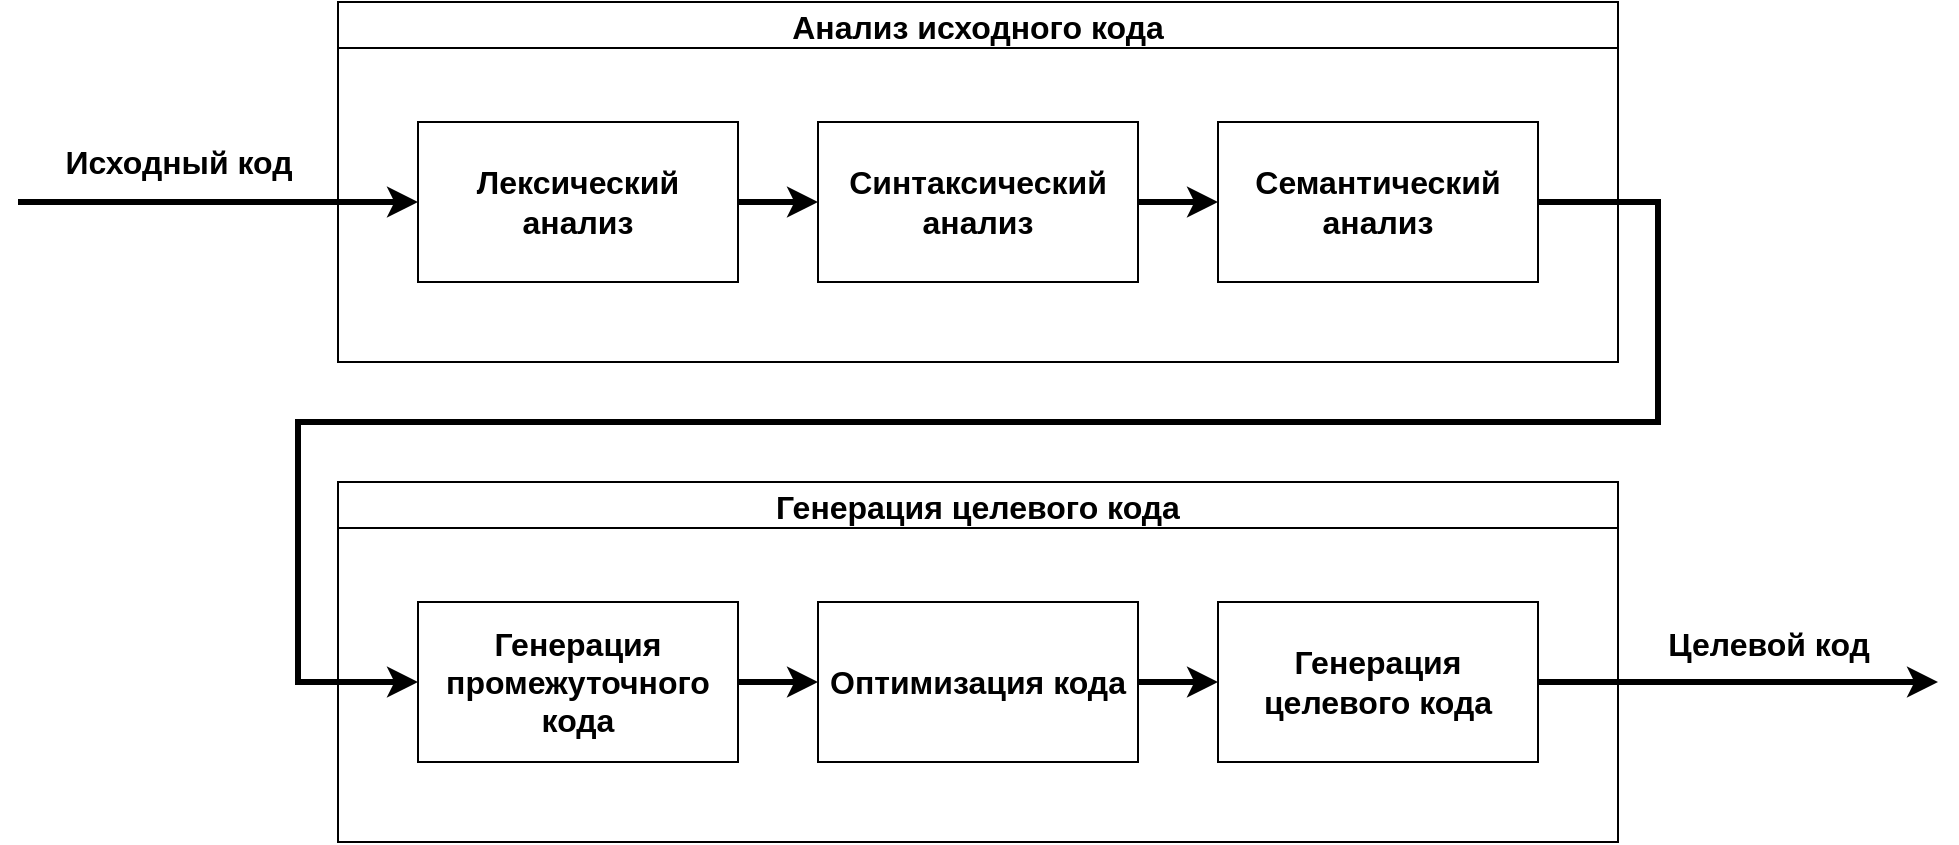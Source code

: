 <mxfile version="14.7.7" type="device"><diagram id="cZO-FC0vxGvAR6YG1ICz" name="Page-1"><mxGraphModel dx="1822" dy="772" grid="1" gridSize="10" guides="1" tooltips="1" connect="1" arrows="1" fold="1" page="0" pageScale="1" pageWidth="827" pageHeight="1169" math="0" shadow="0"><root><mxCell id="0"/><mxCell id="1" parent="0"/><mxCell id="bVuxFmJzYKNA900xDxdA-13" style="edgeStyle=orthogonalEdgeStyle;rounded=0;orthogonalLoop=1;jettySize=auto;html=1;exitX=1;exitY=0.5;exitDx=0;exitDy=0;entryX=0;entryY=0.5;entryDx=0;entryDy=0;strokeWidth=3;fontSize=16;fontStyle=1" edge="1" parent="1" source="bVuxFmJzYKNA900xDxdA-6" target="bVuxFmJzYKNA900xDxdA-9"><mxGeometry relative="1" as="geometry"><Array as="points"><mxPoint x="580" y="200"/><mxPoint x="580" y="310"/><mxPoint x="-100" y="310"/><mxPoint x="-100" y="440"/></Array></mxGeometry></mxCell><mxCell id="bVuxFmJzYKNA900xDxdA-2" value="Анализ исходного кода" style="swimlane;fontSize=16;fontStyle=1" vertex="1" parent="1"><mxGeometry x="-80" y="100" width="640" height="180" as="geometry"/></mxCell><mxCell id="bVuxFmJzYKNA900xDxdA-14" style="edgeStyle=orthogonalEdgeStyle;rounded=0;orthogonalLoop=1;jettySize=auto;html=1;exitX=1;exitY=0.5;exitDx=0;exitDy=0;entryX=0;entryY=0.5;entryDx=0;entryDy=0;strokeWidth=3;fontSize=16;fontStyle=1" edge="1" parent="bVuxFmJzYKNA900xDxdA-2" source="bVuxFmJzYKNA900xDxdA-4" target="bVuxFmJzYKNA900xDxdA-5"><mxGeometry relative="1" as="geometry"/></mxCell><mxCell id="bVuxFmJzYKNA900xDxdA-4" value="Лексический анализ" style="rounded=0;whiteSpace=wrap;html=1;fontSize=16;fontStyle=1" vertex="1" parent="bVuxFmJzYKNA900xDxdA-2"><mxGeometry x="40" y="60" width="160" height="80" as="geometry"/></mxCell><mxCell id="bVuxFmJzYKNA900xDxdA-15" style="edgeStyle=orthogonalEdgeStyle;rounded=0;orthogonalLoop=1;jettySize=auto;html=1;exitX=1;exitY=0.5;exitDx=0;exitDy=0;strokeWidth=3;fontSize=16;fontStyle=1" edge="1" parent="bVuxFmJzYKNA900xDxdA-2" source="bVuxFmJzYKNA900xDxdA-5" target="bVuxFmJzYKNA900xDxdA-6"><mxGeometry relative="1" as="geometry"/></mxCell><mxCell id="bVuxFmJzYKNA900xDxdA-5" value="Синтаксический анализ" style="rounded=0;whiteSpace=wrap;html=1;fontSize=16;fontStyle=1" vertex="1" parent="bVuxFmJzYKNA900xDxdA-2"><mxGeometry x="240" y="60" width="160" height="80" as="geometry"/></mxCell><mxCell id="bVuxFmJzYKNA900xDxdA-6" value="Семантический анализ" style="rounded=0;whiteSpace=wrap;html=1;fontSize=16;fontStyle=1" vertex="1" parent="bVuxFmJzYKNA900xDxdA-2"><mxGeometry x="440" y="60" width="160" height="80" as="geometry"/></mxCell><mxCell id="bVuxFmJzYKNA900xDxdA-3" value="Генерация целевого кода" style="swimlane;fontSize=16;fontStyle=1" vertex="1" parent="1"><mxGeometry x="-80" y="340" width="640" height="180" as="geometry"/></mxCell><mxCell id="bVuxFmJzYKNA900xDxdA-17" style="edgeStyle=orthogonalEdgeStyle;rounded=0;orthogonalLoop=1;jettySize=auto;html=1;exitX=1;exitY=0.5;exitDx=0;exitDy=0;entryX=0;entryY=0.5;entryDx=0;entryDy=0;strokeWidth=3;fontSize=16;fontStyle=1" edge="1" parent="bVuxFmJzYKNA900xDxdA-3" source="bVuxFmJzYKNA900xDxdA-9" target="bVuxFmJzYKNA900xDxdA-10"><mxGeometry relative="1" as="geometry"/></mxCell><mxCell id="bVuxFmJzYKNA900xDxdA-9" value="Генерация промежуточного кода" style="rounded=0;whiteSpace=wrap;html=1;fontSize=16;fontStyle=1" vertex="1" parent="bVuxFmJzYKNA900xDxdA-3"><mxGeometry x="40" y="60" width="160" height="80" as="geometry"/></mxCell><mxCell id="bVuxFmJzYKNA900xDxdA-18" style="edgeStyle=orthogonalEdgeStyle;rounded=0;orthogonalLoop=1;jettySize=auto;html=1;exitX=1;exitY=0.5;exitDx=0;exitDy=0;entryX=0;entryY=0.5;entryDx=0;entryDy=0;strokeWidth=3;fontSize=16;fontStyle=1" edge="1" parent="bVuxFmJzYKNA900xDxdA-3" source="bVuxFmJzYKNA900xDxdA-10" target="bVuxFmJzYKNA900xDxdA-12"><mxGeometry relative="1" as="geometry"/></mxCell><mxCell id="bVuxFmJzYKNA900xDxdA-10" value="Оптимизация кода" style="rounded=0;whiteSpace=wrap;html=1;fontSize=16;fontStyle=1" vertex="1" parent="bVuxFmJzYKNA900xDxdA-3"><mxGeometry x="240" y="60" width="160" height="80" as="geometry"/></mxCell><mxCell id="bVuxFmJzYKNA900xDxdA-12" value="Генерация целевого кода" style="rounded=0;whiteSpace=wrap;html=1;fontSize=16;fontStyle=1" vertex="1" parent="bVuxFmJzYKNA900xDxdA-3"><mxGeometry x="440" y="60" width="160" height="80" as="geometry"/></mxCell><mxCell id="bVuxFmJzYKNA900xDxdA-7" value="" style="endArrow=classic;html=1;entryX=0;entryY=0.5;entryDx=0;entryDy=0;strokeWidth=3;fontSize=16;fontStyle=1" edge="1" parent="1" target="bVuxFmJzYKNA900xDxdA-4"><mxGeometry width="50" height="50" relative="1" as="geometry"><mxPoint x="-240" y="200" as="sourcePoint"/><mxPoint x="300" y="250" as="targetPoint"/></mxGeometry></mxCell><mxCell id="bVuxFmJzYKNA900xDxdA-8" value="Исходный код" style="edgeLabel;html=1;align=center;verticalAlign=middle;resizable=0;points=[];fontSize=16;fontStyle=1" vertex="1" connectable="0" parent="bVuxFmJzYKNA900xDxdA-7"><mxGeometry x="-0.17" y="-1" relative="1" as="geometry"><mxPoint x="-3" y="-21" as="offset"/></mxGeometry></mxCell><mxCell id="bVuxFmJzYKNA900xDxdA-19" style="edgeStyle=orthogonalEdgeStyle;rounded=0;orthogonalLoop=1;jettySize=auto;html=1;exitX=1;exitY=0.5;exitDx=0;exitDy=0;strokeWidth=3;fontSize=16;fontStyle=1" edge="1" parent="1" source="bVuxFmJzYKNA900xDxdA-12"><mxGeometry relative="1" as="geometry"><mxPoint x="720" y="440" as="targetPoint"/></mxGeometry></mxCell><mxCell id="bVuxFmJzYKNA900xDxdA-20" value="Целевой код" style="edgeLabel;html=1;align=center;verticalAlign=middle;resizable=0;points=[];fontSize=16;fontStyle=1" vertex="1" connectable="0" parent="bVuxFmJzYKNA900xDxdA-19"><mxGeometry x="0.15" y="2" relative="1" as="geometry"><mxPoint y="-18" as="offset"/></mxGeometry></mxCell></root></mxGraphModel></diagram></mxfile>